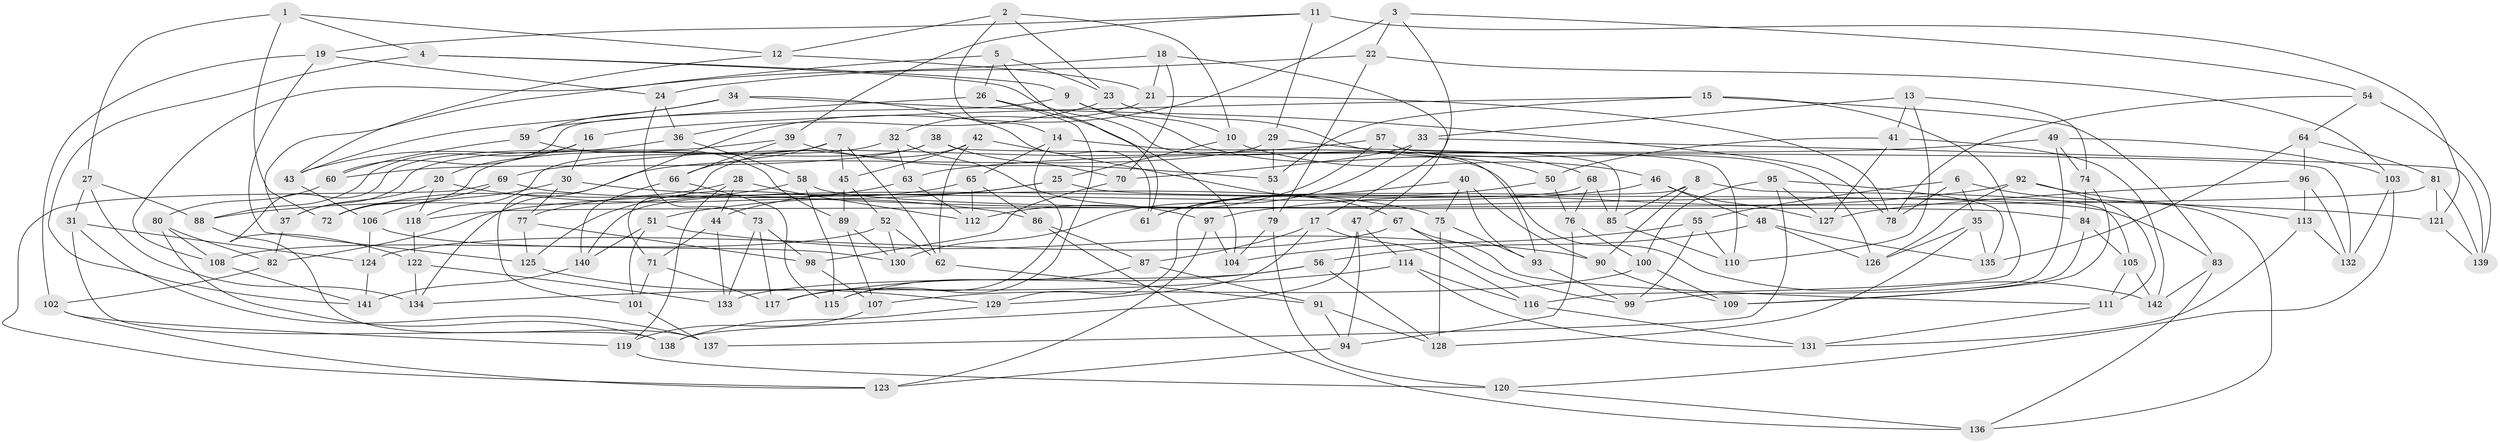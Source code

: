 // Generated by graph-tools (version 1.1) at 2025/26/03/09/25 03:26:58]
// undirected, 142 vertices, 284 edges
graph export_dot {
graph [start="1"]
  node [color=gray90,style=filled];
  1;
  2;
  3;
  4;
  5;
  6;
  7;
  8;
  9;
  10;
  11;
  12;
  13;
  14;
  15;
  16;
  17;
  18;
  19;
  20;
  21;
  22;
  23;
  24;
  25;
  26;
  27;
  28;
  29;
  30;
  31;
  32;
  33;
  34;
  35;
  36;
  37;
  38;
  39;
  40;
  41;
  42;
  43;
  44;
  45;
  46;
  47;
  48;
  49;
  50;
  51;
  52;
  53;
  54;
  55;
  56;
  57;
  58;
  59;
  60;
  61;
  62;
  63;
  64;
  65;
  66;
  67;
  68;
  69;
  70;
  71;
  72;
  73;
  74;
  75;
  76;
  77;
  78;
  79;
  80;
  81;
  82;
  83;
  84;
  85;
  86;
  87;
  88;
  89;
  90;
  91;
  92;
  93;
  94;
  95;
  96;
  97;
  98;
  99;
  100;
  101;
  102;
  103;
  104;
  105;
  106;
  107;
  108;
  109;
  110;
  111;
  112;
  113;
  114;
  115;
  116;
  117;
  118;
  119;
  120;
  121;
  122;
  123;
  124;
  125;
  126;
  127;
  128;
  129;
  130;
  131;
  132;
  133;
  134;
  135;
  136;
  137;
  138;
  139;
  140;
  141;
  142;
  1 -- 4;
  1 -- 72;
  1 -- 12;
  1 -- 27;
  2 -- 14;
  2 -- 12;
  2 -- 23;
  2 -- 10;
  3 -- 17;
  3 -- 54;
  3 -- 22;
  3 -- 134;
  4 -- 141;
  4 -- 93;
  4 -- 9;
  5 -- 37;
  5 -- 23;
  5 -- 26;
  5 -- 61;
  6 -- 35;
  6 -- 78;
  6 -- 55;
  6 -- 136;
  7 -- 118;
  7 -- 45;
  7 -- 66;
  7 -- 62;
  8 -- 105;
  8 -- 90;
  8 -- 85;
  8 -- 129;
  9 -- 50;
  9 -- 60;
  9 -- 10;
  10 -- 46;
  10 -- 25;
  11 -- 19;
  11 -- 29;
  11 -- 39;
  11 -- 121;
  12 -- 21;
  12 -- 43;
  13 -- 41;
  13 -- 110;
  13 -- 74;
  13 -- 33;
  14 -- 117;
  14 -- 142;
  14 -- 65;
  15 -- 53;
  15 -- 16;
  15 -- 83;
  15 -- 116;
  16 -- 20;
  16 -- 88;
  16 -- 30;
  17 -- 87;
  17 -- 116;
  17 -- 129;
  18 -- 108;
  18 -- 21;
  18 -- 47;
  18 -- 70;
  19 -- 24;
  19 -- 102;
  19 -- 125;
  20 -- 118;
  20 -- 86;
  20 -- 37;
  21 -- 78;
  21 -- 32;
  22 -- 79;
  22 -- 24;
  22 -- 103;
  23 -- 36;
  23 -- 68;
  24 -- 73;
  24 -- 36;
  25 -- 44;
  25 -- 51;
  25 -- 83;
  26 -- 104;
  26 -- 59;
  26 -- 115;
  27 -- 88;
  27 -- 134;
  27 -- 31;
  28 -- 112;
  28 -- 72;
  28 -- 44;
  28 -- 119;
  29 -- 53;
  29 -- 85;
  29 -- 101;
  30 -- 77;
  30 -- 106;
  30 -- 121;
  31 -- 124;
  31 -- 138;
  31 -- 137;
  32 -- 37;
  32 -- 63;
  32 -- 97;
  33 -- 70;
  33 -- 130;
  33 -- 139;
  34 -- 61;
  34 -- 43;
  34 -- 78;
  34 -- 59;
  35 -- 126;
  35 -- 135;
  35 -- 128;
  36 -- 43;
  36 -- 58;
  37 -- 82;
  38 -- 72;
  38 -- 132;
  38 -- 70;
  38 -- 60;
  39 -- 53;
  39 -- 66;
  39 -- 122;
  40 -- 90;
  40 -- 93;
  40 -- 61;
  40 -- 75;
  41 -- 50;
  41 -- 127;
  41 -- 142;
  42 -- 45;
  42 -- 67;
  42 -- 71;
  42 -- 62;
  43 -- 106;
  44 -- 71;
  44 -- 133;
  45 -- 52;
  45 -- 89;
  46 -- 48;
  46 -- 82;
  46 -- 127;
  47 -- 114;
  47 -- 138;
  47 -- 94;
  48 -- 126;
  48 -- 135;
  48 -- 56;
  49 -- 74;
  49 -- 103;
  49 -- 99;
  49 -- 63;
  50 -- 61;
  50 -- 76;
  51 -- 140;
  51 -- 90;
  51 -- 101;
  52 -- 62;
  52 -- 108;
  52 -- 130;
  53 -- 79;
  54 -- 64;
  54 -- 139;
  54 -- 78;
  55 -- 110;
  55 -- 99;
  55 -- 104;
  56 -- 133;
  56 -- 128;
  56 -- 117;
  57 -- 69;
  57 -- 110;
  57 -- 126;
  57 -- 112;
  58 -- 115;
  58 -- 88;
  58 -- 84;
  59 -- 89;
  59 -- 60;
  60 -- 80;
  62 -- 91;
  63 -- 112;
  63 -- 77;
  64 -- 96;
  64 -- 81;
  64 -- 135;
  65 -- 112;
  65 -- 125;
  65 -- 86;
  66 -- 115;
  66 -- 140;
  67 -- 99;
  67 -- 124;
  67 -- 111;
  68 -- 85;
  68 -- 140;
  68 -- 76;
  69 -- 123;
  69 -- 75;
  69 -- 72;
  70 -- 98;
  71 -- 117;
  71 -- 101;
  73 -- 98;
  73 -- 117;
  73 -- 133;
  74 -- 84;
  74 -- 109;
  75 -- 128;
  75 -- 93;
  76 -- 94;
  76 -- 100;
  77 -- 125;
  77 -- 98;
  79 -- 104;
  79 -- 120;
  80 -- 138;
  80 -- 82;
  80 -- 108;
  81 -- 121;
  81 -- 118;
  81 -- 139;
  82 -- 102;
  83 -- 142;
  83 -- 136;
  84 -- 105;
  84 -- 109;
  85 -- 110;
  86 -- 136;
  86 -- 87;
  87 -- 115;
  87 -- 91;
  88 -- 137;
  89 -- 130;
  89 -- 107;
  90 -- 109;
  91 -- 94;
  91 -- 128;
  92 -- 113;
  92 -- 97;
  92 -- 126;
  92 -- 111;
  93 -- 99;
  94 -- 123;
  95 -- 137;
  95 -- 135;
  95 -- 127;
  95 -- 100;
  96 -- 132;
  96 -- 113;
  96 -- 127;
  97 -- 104;
  97 -- 123;
  98 -- 107;
  100 -- 109;
  100 -- 107;
  101 -- 137;
  102 -- 123;
  102 -- 119;
  103 -- 120;
  103 -- 132;
  105 -- 111;
  105 -- 142;
  106 -- 130;
  106 -- 124;
  107 -- 119;
  108 -- 141;
  111 -- 131;
  113 -- 131;
  113 -- 132;
  114 -- 134;
  114 -- 116;
  114 -- 131;
  116 -- 131;
  118 -- 122;
  119 -- 120;
  120 -- 136;
  121 -- 139;
  122 -- 133;
  122 -- 134;
  124 -- 141;
  125 -- 129;
  129 -- 138;
  140 -- 141;
}

